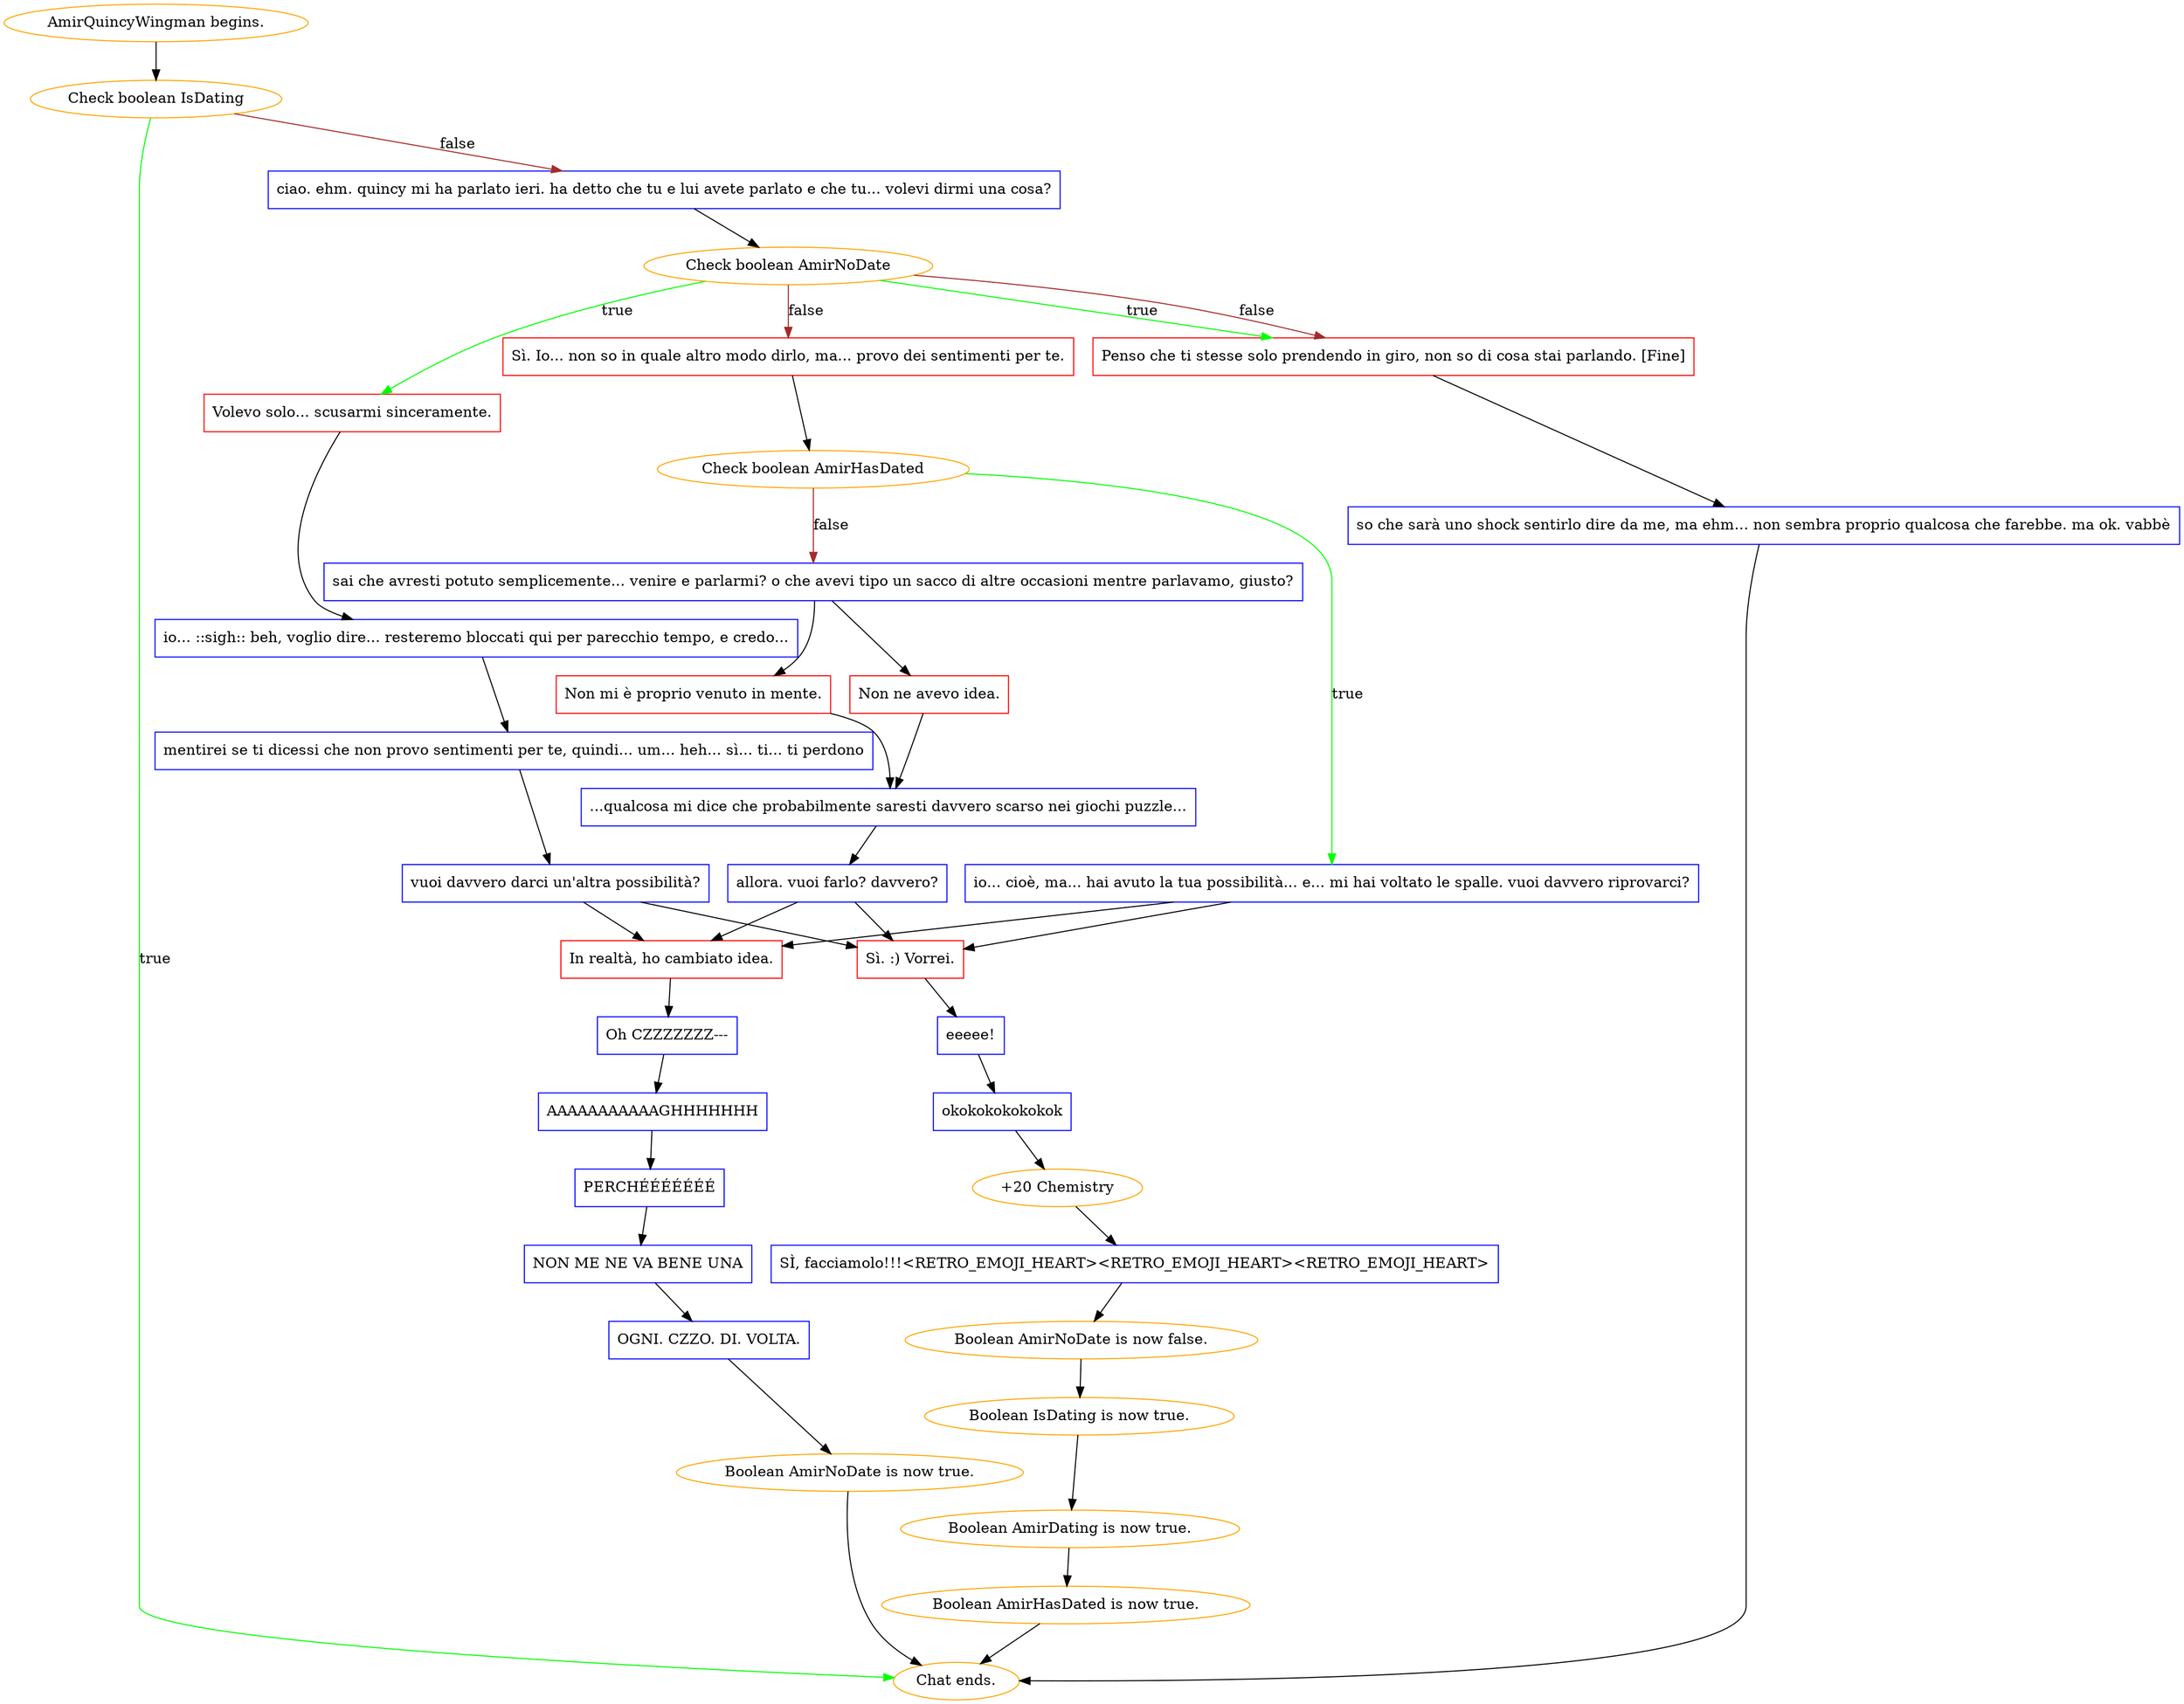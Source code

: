 digraph {
	"AmirQuincyWingman begins." [color=orange];
		"AmirQuincyWingman begins." -> j2651217478;
	j2651217478 [label="Check boolean IsDating",color=orange];
		j2651217478 -> "Chat ends." [label=true,color=green];
		j2651217478 -> j230283848 [label=false,color=brown];
	"Chat ends." [color=orange];
	j230283848 [label="ciao. ehm. quincy mi ha parlato ieri. ha detto che tu e lui avete parlato e che tu... volevi dirmi una cosa?",shape=box,color=blue];
		j230283848 -> j3947516618;
	j3947516618 [label="Check boolean AmirNoDate",color=orange];
		j3947516618 -> j987585314 [label=true,color=green];
		j3947516618 -> j2630105077 [label=true,color=green];
		j3947516618 -> j800044146 [label=false,color=brown];
		j3947516618 -> j2630105077 [label=false,color=brown];
	j987585314 [label="Volevo solo... scusarmi sinceramente.",shape=box,color=red];
		j987585314 -> j2048949560;
	j2630105077 [label="Penso che ti stesse solo prendendo in giro, non so di cosa stai parlando. [Fine]",shape=box,color=red];
		j2630105077 -> j4270077815;
	j800044146 [label="Sì. Io... non so in quale altro modo dirlo, ma... provo dei sentimenti per te.",shape=box,color=red];
		j800044146 -> j1238065800;
	j2048949560 [label="io... ::sigh:: beh, voglio dire... resteremo bloccati qui per parecchio tempo, e credo...",shape=box,color=blue];
		j2048949560 -> j3683747880;
	j4270077815 [label="so che sarà uno shock sentirlo dire da me, ma ehm... non sembra proprio qualcosa che farebbe. ma ok. vabbè",shape=box,color=blue];
		j4270077815 -> "Chat ends.";
	j1238065800 [label="Check boolean AmirHasDated",color=orange];
		j1238065800 -> j2048375428 [label=true,color=green];
		j1238065800 -> j3896787436 [label=false,color=brown];
	j3683747880 [label="mentirei se ti dicessi che non provo sentimenti per te, quindi... um... heh... sì... ti... ti perdono",shape=box,color=blue];
		j3683747880 -> j2553332904;
	j2048375428 [label="io... cioè, ma... hai avuto la tua possibilità... e... mi hai voltato le spalle. vuoi davvero riprovarci?",shape=box,color=blue];
		j2048375428 -> j3708748521;
		j2048375428 -> j3898805936;
	j3896787436 [label="sai che avresti potuto semplicemente... venire e parlarmi? o che avevi tipo un sacco di altre occasioni mentre parlavamo, giusto?",shape=box,color=blue];
		j3896787436 -> j4056666673;
		j3896787436 -> j1596166002;
	j2553332904 [label="vuoi davvero darci un'altra possibilità?",shape=box,color=blue];
		j2553332904 -> j3708748521;
		j2553332904 -> j3898805936;
	j3708748521 [label="Sì. :) Vorrei.",shape=box,color=red];
		j3708748521 -> j1002321423;
	j3898805936 [label="In realtà, ho cambiato idea.",shape=box,color=red];
		j3898805936 -> j4003549851;
	j4056666673 [label="Non ne avevo idea.",shape=box,color=red];
		j4056666673 -> j3625534296;
	j1596166002 [label="Non mi è proprio venuto in mente.",shape=box,color=red];
		j1596166002 -> j3625534296;
	j1002321423 [label="eeeee!",shape=box,color=blue];
		j1002321423 -> j786412440;
	j4003549851 [label="Oh CZZZZZZZ---",shape=box,color=blue];
		j4003549851 -> j2937443004;
	j3625534296 [label="...qualcosa mi dice che probabilmente saresti davvero scarso nei giochi puzzle...",shape=box,color=blue];
		j3625534296 -> j3946700872;
	j786412440 [label="okokokokokokok",shape=box,color=blue];
		j786412440 -> j3316452535;
	j2937443004 [label="AAAAAAAAAAAGHHHHHHH",shape=box,color=blue];
		j2937443004 -> j2087026844;
	j3946700872 [label="allora. vuoi farlo? davvero?",shape=box,color=blue];
		j3946700872 -> j3708748521;
		j3946700872 -> j3898805936;
	j3316452535 [label="+20 Chemistry",color=orange];
		j3316452535 -> j3856183485;
	j2087026844 [label="PERCHÉÉÉÉÉÉÉ",shape=box,color=blue];
		j2087026844 -> j3942979253;
	j3856183485 [label="SÌ, facciamolo!!!<RETRO_EMOJI_HEART><RETRO_EMOJI_HEART><RETRO_EMOJI_HEART>",shape=box,color=blue];
		j3856183485 -> j1639322704;
	j3942979253 [label="NON ME NE VA BENE UNA",shape=box,color=blue];
		j3942979253 -> j3972165277;
	j1639322704 [label="Boolean AmirNoDate is now false.",color=orange];
		j1639322704 -> j3811959397;
	j3972165277 [label="OGNI. CZZO. DI. VOLTA.",shape=box,color=blue];
		j3972165277 -> j2322051913;
	j3811959397 [label="Boolean IsDating is now true.",color=orange];
		j3811959397 -> j718834166;
	j2322051913 [label="Boolean AmirNoDate is now true.",color=orange];
		j2322051913 -> "Chat ends.";
	j718834166 [label="Boolean AmirDating is now true.",color=orange];
		j718834166 -> j413995954;
	j413995954 [label="Boolean AmirHasDated is now true.",color=orange];
		j413995954 -> "Chat ends.";
}